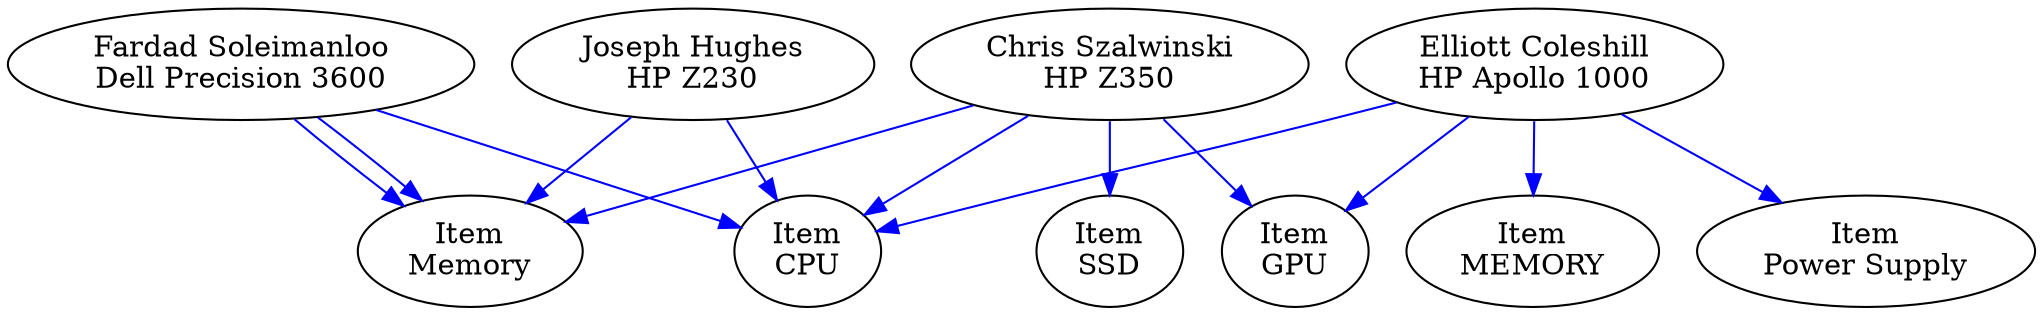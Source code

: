 digraph ordergraph {
"Fardad Soleimanloo
Dell Precision 3600"->"Item
CPU"[color=blue];
"Fardad Soleimanloo
Dell Precision 3600"->"Item
Memory"[color=blue];
"Fardad Soleimanloo
Dell Precision 3600"->"Item
Memory"[color=blue];
"Joseph Hughes
HP Z230"->"Item
CPU"[color=blue];
"Joseph Hughes
HP Z230"->"Item
Memory"[color=blue];
"Chris Szalwinski
HP Z350"->"Item
CPU"[color=blue];
"Chris Szalwinski
HP Z350"->"Item
Memory"[color=blue];
"Chris Szalwinski
HP Z350"->"Item
SSD"[color=blue];
"Chris Szalwinski
HP Z350"->"Item
GPU"[color=blue];
"Elliott Coleshill
HP Apollo 1000"->"Item
CPU"[color=blue];
"Elliott Coleshill
HP Apollo 1000"->"Item
MEMORY"[color=blue];
"Elliott Coleshill
HP Apollo 1000"->"Item
Power Supply"[color=blue];
"Elliott Coleshill
HP Apollo 1000"->"Item
GPU"[color=blue];
}
